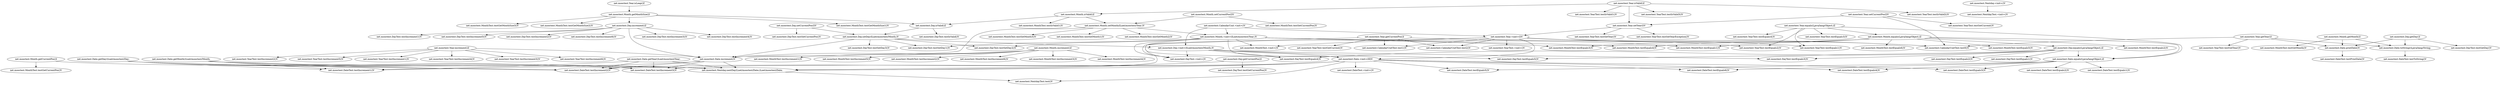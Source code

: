 digraph dependencies {
	"net.mooctest.Month.getCurrentPos()I" -> "net.mooctest.MonthTest.testGetCurrentPos()V";
	"net.mooctest.Month.getCurrentPos()I" -> "net.mooctest.Nextday.nextDay(Lnet/mooctest/Date;)Lnet/mooctest/Date;";
	"net.mooctest.CalendarUnit.<init>()V" -> "net.mooctest.Month.<init>(ILnet/mooctest/Year;)V";
	"net.mooctest.CalendarUnit.<init>()V" -> "net.mooctest.Year.<init>(I)V";
	"net.mooctest.CalendarUnit.<init>()V" -> "net.mooctest.Day.<init>(ILnet/mooctest/Month;)V";
	"net.mooctest.Date.getDay()Lnet/mooctest/Day;" -> "net.mooctest.DateTest.testIncrement3()V";
	"net.mooctest.Date.getDay()Lnet/mooctest/Day;" -> "net.mooctest.DateTest.testIncrement1()V";
	"net.mooctest.Date.getDay()Lnet/mooctest/Day;" -> "net.mooctest.Nextday.nextDay(Lnet/mooctest/Date;)Lnet/mooctest/Date;";
	"net.mooctest.Date.getDay()Lnet/mooctest/Day;" -> "net.mooctest.DateTest.testIncrement2()V";
	"net.mooctest.Date.toString()Ljava/lang/String;" -> "net.mooctest.DateTest.testToString()V";
	"net.mooctest.Month.setCurrentPos(I)V" -> "net.mooctest.Month.setMonth(ILnet/mooctest/Year;)V";
	"net.mooctest.Month.setCurrentPos(I)V" -> "net.mooctest.MonthTest.testSetCurrentPos()V";
	"net.mooctest.Nextday.nextDay(Lnet/mooctest/Date;)Lnet/mooctest/Date;" -> "net.mooctest.NextdayTest.test()V";
	"net.mooctest.Day.setDay(ILnet/mooctest/Month;)V" -> "net.mooctest.DayTest.testSetDay1()V";
	"net.mooctest.Day.setDay(ILnet/mooctest/Month;)V" -> "net.mooctest.DayTest.testSetDay3()V";
	"net.mooctest.Day.setDay(ILnet/mooctest/Month;)V" -> "net.mooctest.DayTest.testSetDay2()V";
	"net.mooctest.Day.setDay(ILnet/mooctest/Month;)V" -> "net.mooctest.Date.increment()V";
	"net.mooctest.Day.setDay(ILnet/mooctest/Month;)V" -> "net.mooctest.Day.<init>(ILnet/mooctest/Month;)V";
	"net.mooctest.Year.increment()Z" -> "net.mooctest.YearTest.testIncrement3()V";
	"net.mooctest.Year.increment()Z" -> "net.mooctest.YearTest.testIncrement6()V";
	"net.mooctest.Year.increment()Z" -> "net.mooctest.YearTest.testIncrement2()V";
	"net.mooctest.Year.increment()Z" -> "net.mooctest.Date.increment()V";
	"net.mooctest.Year.increment()Z" -> "net.mooctest.YearTest.testIncrement5()V";
	"net.mooctest.Year.increment()Z" -> "net.mooctest.YearTest.testIncrement1()V";
	"net.mooctest.Year.increment()Z" -> "net.mooctest.YearTest.testIncrement4()V";
	"net.mooctest.Day.equals(Ljava/lang/Object;)Z" -> "net.mooctest.Date.equals(Ljava/lang/Object;)Z";
	"net.mooctest.Day.equals(Ljava/lang/Object;)Z" -> "net.mooctest.DayTest.testEquals2()V";
	"net.mooctest.Day.equals(Ljava/lang/Object;)Z" -> "net.mooctest.DayTest.testEquals4()V";
	"net.mooctest.Day.equals(Ljava/lang/Object;)Z" -> "net.mooctest.DayTest.testEquals1()V";
	"net.mooctest.Day.equals(Ljava/lang/Object;)Z" -> "net.mooctest.DayTest.testEquals5()V";
	"net.mooctest.Day.equals(Ljava/lang/Object;)Z" -> "net.mooctest.DayTest.testEquals3()V";
	"net.mooctest.Date.getYear()Lnet/mooctest/Year;" -> "net.mooctest.DateTest.testIncrement3()V";
	"net.mooctest.Date.getYear()Lnet/mooctest/Year;" -> "net.mooctest.DateTest.testIncrement1()V";
	"net.mooctest.Date.getYear()Lnet/mooctest/Year;" -> "net.mooctest.Nextday.nextDay(Lnet/mooctest/Date;)Lnet/mooctest/Date;";
	"net.mooctest.Date.getYear()Lnet/mooctest/Year;" -> "net.mooctest.DateTest.testIncrement2()V";
	"net.mooctest.Date.getMonth()Lnet/mooctest/Month;" -> "net.mooctest.DateTest.testIncrement3()V";
	"net.mooctest.Date.getMonth()Lnet/mooctest/Month;" -> "net.mooctest.DateTest.testIncrement1()V";
	"net.mooctest.Date.getMonth()Lnet/mooctest/Month;" -> "net.mooctest.Nextday.nextDay(Lnet/mooctest/Date;)Lnet/mooctest/Date;";
	"net.mooctest.Date.getMonth()Lnet/mooctest/Month;" -> "net.mooctest.DateTest.testIncrement2()V";
	"net.mooctest.Date.equals(Ljava/lang/Object;)Z" -> "net.mooctest.DateTest.testEquals2()V";
	"net.mooctest.Date.equals(Ljava/lang/Object;)Z" -> "net.mooctest.DateTest.testEquals4()V";
	"net.mooctest.Date.equals(Ljava/lang/Object;)Z" -> "net.mooctest.DateTest.testEquals3()V";
	"net.mooctest.Date.equals(Ljava/lang/Object;)Z" -> "net.mooctest.DateTest.testEquals5()V";
	"net.mooctest.Date.equals(Ljava/lang/Object;)Z" -> "net.mooctest.DateTest.testEquals6()V";
	"net.mooctest.Date.equals(Ljava/lang/Object;)Z" -> "net.mooctest.DateTest.testEquals1()V";
	"net.mooctest.Year.<init>(I)V" -> "net.mooctest.YearTest.testEquals1()V";
	"net.mooctest.Year.<init>(I)V" -> "net.mooctest.MonthTest.<init>()V";
	"net.mooctest.Year.<init>(I)V" -> "net.mooctest.CalendarUnitTest.test1()V";
	"net.mooctest.Year.<init>(I)V" -> "net.mooctest.DayTest.<init>()V";
	"net.mooctest.Year.<init>(I)V" -> "net.mooctest.CalendarUnitTest.test2()V";
	"net.mooctest.Year.<init>(I)V" -> "net.mooctest.Date.<init>(III)V";
	"net.mooctest.Year.<init>(I)V" -> "net.mooctest.YearTest.testEquals2()V";
	"net.mooctest.Year.<init>(I)V" -> "net.mooctest.CalendarUnitTest.test0()V";
	"net.mooctest.Year.<init>(I)V" -> "net.mooctest.YearTest.<init>()V";
	"net.mooctest.Month.getMonthSize()I" -> "net.mooctest.MonthTest.testGetMonthSize1()V";
	"net.mooctest.Month.getMonthSize()I" -> "net.mooctest.MonthTest.testGetMonthSize3()V";
	"net.mooctest.Month.getMonthSize()I" -> "net.mooctest.Day.isValid()Z";
	"net.mooctest.Month.getMonthSize()I" -> "net.mooctest.Day.increment()Z";
	"net.mooctest.Month.getMonthSize()I" -> "net.mooctest.MonthTest.testGetMonthSize2()V";
	"net.mooctest.Day.getCurrentPos()I" -> "net.mooctest.DayTest.testGetCurrentPos()V";
	"net.mooctest.Day.getCurrentPos()I" -> "net.mooctest.Nextday.nextDay(Lnet/mooctest/Date;)Lnet/mooctest/Date;";
	"net.mooctest.Month.increment()Z" -> "net.mooctest.MonthTest.testIncrement2()V";
	"net.mooctest.Month.increment()Z" -> "net.mooctest.MonthTest.testIncrement6()V";
	"net.mooctest.Month.increment()Z" -> "net.mooctest.MonthTest.testIncrement3()V";
	"net.mooctest.Month.increment()Z" -> "net.mooctest.Date.increment()V";
	"net.mooctest.Month.increment()Z" -> "net.mooctest.MonthTest.testIncrement4()V";
	"net.mooctest.Month.increment()Z" -> "net.mooctest.MonthTest.testIncrement1()V";
	"net.mooctest.Month.increment()Z" -> "net.mooctest.MonthTest.testIncrement5()V";
	"net.mooctest.Year.setYear(I)V" -> "net.mooctest.YearTest.testSetYearException()V";
	"net.mooctest.Year.setYear(I)V" -> "net.mooctest.YearTest.testSetYear()V";
	"net.mooctest.Year.setYear(I)V" -> "net.mooctest.Year.<init>(I)V";
	"net.mooctest.Nextday.<init>()V" -> "net.mooctest.NextdayTest.<init>()V";
	"net.mooctest.Date.printDate()V" -> "net.mooctest.DateTest.testPrintDate()V";
	"net.mooctest.Month.setMonth(ILnet/mooctest/Year;)V" -> "net.mooctest.Month.<init>(ILnet/mooctest/Year;)V";
	"net.mooctest.Month.setMonth(ILnet/mooctest/Year;)V" -> "net.mooctest.Date.increment()V";
	"net.mooctest.Month.setMonth(ILnet/mooctest/Year;)V" -> "net.mooctest.MonthTest.testSetMonth3()V";
	"net.mooctest.Month.setMonth(ILnet/mooctest/Year;)V" -> "net.mooctest.MonthTest.testSetMonth1()V";
	"net.mooctest.Month.setMonth(ILnet/mooctest/Year;)V" -> "net.mooctest.MonthTest.testSetMonth2()V";
	"net.mooctest.Year.setCurrentPos(I)V" -> "net.mooctest.YearTest.testSetCurrent()V";
	"net.mooctest.Year.setCurrentPos(I)V" -> "net.mooctest.Year.setYear(I)V";
	"net.mooctest.Year.setCurrentPos(I)V" -> "net.mooctest.CalendarUnitTest.test0()V";
	"net.mooctest.Day.getDay()I" -> "net.mooctest.Date.toString()Ljava/lang/String;";
	"net.mooctest.Day.getDay()I" -> "net.mooctest.Date.printDate()V";
	"net.mooctest.Day.getDay()I" -> "net.mooctest.DayTest.testGetDay()V";
	"net.mooctest.Day.<init>(ILnet/mooctest/Month;)V" -> "net.mooctest.DayTest.testEquals4()V";
	"net.mooctest.Day.<init>(ILnet/mooctest/Month;)V" -> "net.mooctest.DayTest.testEquals5()V";
	"net.mooctest.Day.<init>(ILnet/mooctest/Month;)V" -> "net.mooctest.DayTest.testEquals3()V";
	"net.mooctest.Day.<init>(ILnet/mooctest/Month;)V" -> "net.mooctest.DayTest.<init>()V";
	"net.mooctest.Day.<init>(ILnet/mooctest/Month;)V" -> "net.mooctest.Date.<init>(III)V";
	"net.mooctest.Month.isValid()Z" -> "net.mooctest.Day.isValid()Z";
	"net.mooctest.Month.isValid()Z" -> "net.mooctest.Month.setMonth(ILnet/mooctest/Year;)V";
	"net.mooctest.Month.isValid()Z" -> "net.mooctest.MonthTest.testIsValid1()V";
	"net.mooctest.Month.getMonth()I" -> "net.mooctest.Date.toString()Ljava/lang/String;";
	"net.mooctest.Month.getMonth()I" -> "net.mooctest.MonthTest.testGetMonth()V";
	"net.mooctest.Month.getMonth()I" -> "net.mooctest.Date.printDate()V";
	"net.mooctest.Date.<init>(III)V" -> "net.mooctest.DateTest.testIncrement3()V";
	"net.mooctest.Date.<init>(III)V" -> "net.mooctest.DateTest.testEquals4()V";
	"net.mooctest.Date.<init>(III)V" -> "net.mooctest.DateTest.testEquals3()V";
	"net.mooctest.Date.<init>(III)V" -> "net.mooctest.NextdayTest.test()V";
	"net.mooctest.Date.<init>(III)V" -> "net.mooctest.DateTest.<init>()V";
	"net.mooctest.Date.<init>(III)V" -> "net.mooctest.Nextday.nextDay(Lnet/mooctest/Date;)Lnet/mooctest/Date;";
	"net.mooctest.Date.<init>(III)V" -> "net.mooctest.DateTest.testEquals5()V";
	"net.mooctest.Date.<init>(III)V" -> "net.mooctest.DateTest.testEquals6()V";
	"net.mooctest.Date.<init>(III)V" -> "net.mooctest.DateTest.testIncrement2()V";
	"net.mooctest.Year.getCurrentPos()I" -> "net.mooctest.YearTest.testGetCurrent()V";
	"net.mooctest.Year.getCurrentPos()I" -> "net.mooctest.CalendarUnitTest.test1()V";
	"net.mooctest.Year.getCurrentPos()I" -> "net.mooctest.CalendarUnitTest.test2()V";
	"net.mooctest.Year.getCurrentPos()I" -> "net.mooctest.Nextday.nextDay(Lnet/mooctest/Date;)Lnet/mooctest/Date;";
	"net.mooctest.Year.getCurrentPos()I" -> "net.mooctest.CalendarUnitTest.test0()V";
	"net.mooctest.Year.isValid()Z" -> "net.mooctest.Month.isValid()Z";
	"net.mooctest.Year.isValid()Z" -> "net.mooctest.YearTest.testIsValid1()V";
	"net.mooctest.Year.isValid()Z" -> "net.mooctest.YearTest.testIsValid3()V";
	"net.mooctest.Year.isValid()Z" -> "net.mooctest.YearTest.testIsValid2()V";
	"net.mooctest.Year.isValid()Z" -> "net.mooctest.Year.setYear(I)V";
	"net.mooctest.Year.equals(Ljava/lang/Object;)Z" -> "net.mooctest.YearTest.testEquals4()V";
	"net.mooctest.Year.equals(Ljava/lang/Object;)Z" -> "net.mooctest.Date.equals(Ljava/lang/Object;)Z";
	"net.mooctest.Year.equals(Ljava/lang/Object;)Z" -> "net.mooctest.YearTest.testEquals1()V";
	"net.mooctest.Year.equals(Ljava/lang/Object;)Z" -> "net.mooctest.YearTest.testEquals3()V";
	"net.mooctest.Year.equals(Ljava/lang/Object;)Z" -> "net.mooctest.Month.equals(Ljava/lang/Object;)Z";
	"net.mooctest.Year.equals(Ljava/lang/Object;)Z" -> "net.mooctest.YearTest.testEquals2()V";
	"net.mooctest.Date.increment()V" -> "net.mooctest.DateTest.testIncrement3()V";
	"net.mooctest.Date.increment()V" -> "net.mooctest.DateTest.testIncrement1()V";
	"net.mooctest.Date.increment()V" -> "net.mooctest.Nextday.nextDay(Lnet/mooctest/Date;)Lnet/mooctest/Date;";
	"net.mooctest.Date.increment()V" -> "net.mooctest.DateTest.testIncrement2()V";
	"net.mooctest.Month.<init>(ILnet/mooctest/Year;)V" -> "net.mooctest.DayTest.testSetDay1()V";
	"net.mooctest.Month.<init>(ILnet/mooctest/Year;)V" -> "net.mooctest.DayTest.testEquals4()V";
	"net.mooctest.Month.<init>(ILnet/mooctest/Year;)V" -> "net.mooctest.MonthTest.<init>()V";
	"net.mooctest.Month.<init>(ILnet/mooctest/Year;)V" -> "net.mooctest.MonthTest.testEquals3()V";
	"net.mooctest.Month.<init>(ILnet/mooctest/Year;)V" -> "net.mooctest.DayTest.testSetDay2()V";
	"net.mooctest.Month.<init>(ILnet/mooctest/Year;)V" -> "net.mooctest.MonthTest.testEquals4()V";
	"net.mooctest.Month.<init>(ILnet/mooctest/Year;)V" -> "net.mooctest.DayTest.<init>()V";
	"net.mooctest.Month.<init>(ILnet/mooctest/Year;)V" -> "net.mooctest.Date.<init>(III)V";
	"net.mooctest.Month.<init>(ILnet/mooctest/Year;)V" -> "net.mooctest.MonthTest.testEquals1()V";
	"net.mooctest.Day.increment()Z" -> "net.mooctest.DayTest.testIncrement4()V";
	"net.mooctest.Day.increment()Z" -> "net.mooctest.DayTest.testIncrement1()V";
	"net.mooctest.Day.increment()Z" -> "net.mooctest.DayTest.testIncrement5()V";
	"net.mooctest.Day.increment()Z" -> "net.mooctest.Date.increment()V";
	"net.mooctest.Day.increment()Z" -> "net.mooctest.DayTest.testIncrement2()V";
	"net.mooctest.Day.increment()Z" -> "net.mooctest.DayTest.testIncrement6()V";
	"net.mooctest.Day.increment()Z" -> "net.mooctest.DayTest.testIncrement3()V";
	"net.mooctest.Month.equals(Ljava/lang/Object;)Z" -> "net.mooctest.Date.equals(Ljava/lang/Object;)Z";
	"net.mooctest.Month.equals(Ljava/lang/Object;)Z" -> "net.mooctest.Day.equals(Ljava/lang/Object;)Z";
	"net.mooctest.Month.equals(Ljava/lang/Object;)Z" -> "net.mooctest.MonthTest.testEquals3()V";
	"net.mooctest.Month.equals(Ljava/lang/Object;)Z" -> "net.mooctest.MonthTest.testEquals4()V";
	"net.mooctest.Month.equals(Ljava/lang/Object;)Z" -> "net.mooctest.MonthTest.testEquals2()V";
	"net.mooctest.Month.equals(Ljava/lang/Object;)Z" -> "net.mooctest.MonthTest.testEquals1()V";
	"net.mooctest.Month.equals(Ljava/lang/Object;)Z" -> "net.mooctest.MonthTest.testEquals6()V";
	"net.mooctest.Month.equals(Ljava/lang/Object;)Z" -> "net.mooctest.MonthTest.testEquals5()V";
	"net.mooctest.Year.isLeap()Z" -> "net.mooctest.Month.getMonthSize()I";
	"net.mooctest.Day.setCurrentPos(I)V" -> "net.mooctest.DayTest.testSetCurrentPos()V";
	"net.mooctest.Day.setCurrentPos(I)V" -> "net.mooctest.Day.setDay(ILnet/mooctest/Month;)V";
	"net.mooctest.Day.isValid()Z" -> "net.mooctest.DayTest.testIsValid()V";
	"net.mooctest.Day.isValid()Z" -> "net.mooctest.Day.setDay(ILnet/mooctest/Month;)V";
	"net.mooctest.Year.getYear()I" -> "net.mooctest.Date.toString()Ljava/lang/String;";
	"net.mooctest.Year.getYear()I" -> "net.mooctest.Date.printDate()V";
	"net.mooctest.Year.getYear()I" -> "net.mooctest.YearTest.testGetYear()V";
	"net.mooctest.Year.getYear()I" -> "net.mooctest.CalendarUnitTest.test0()V";
}